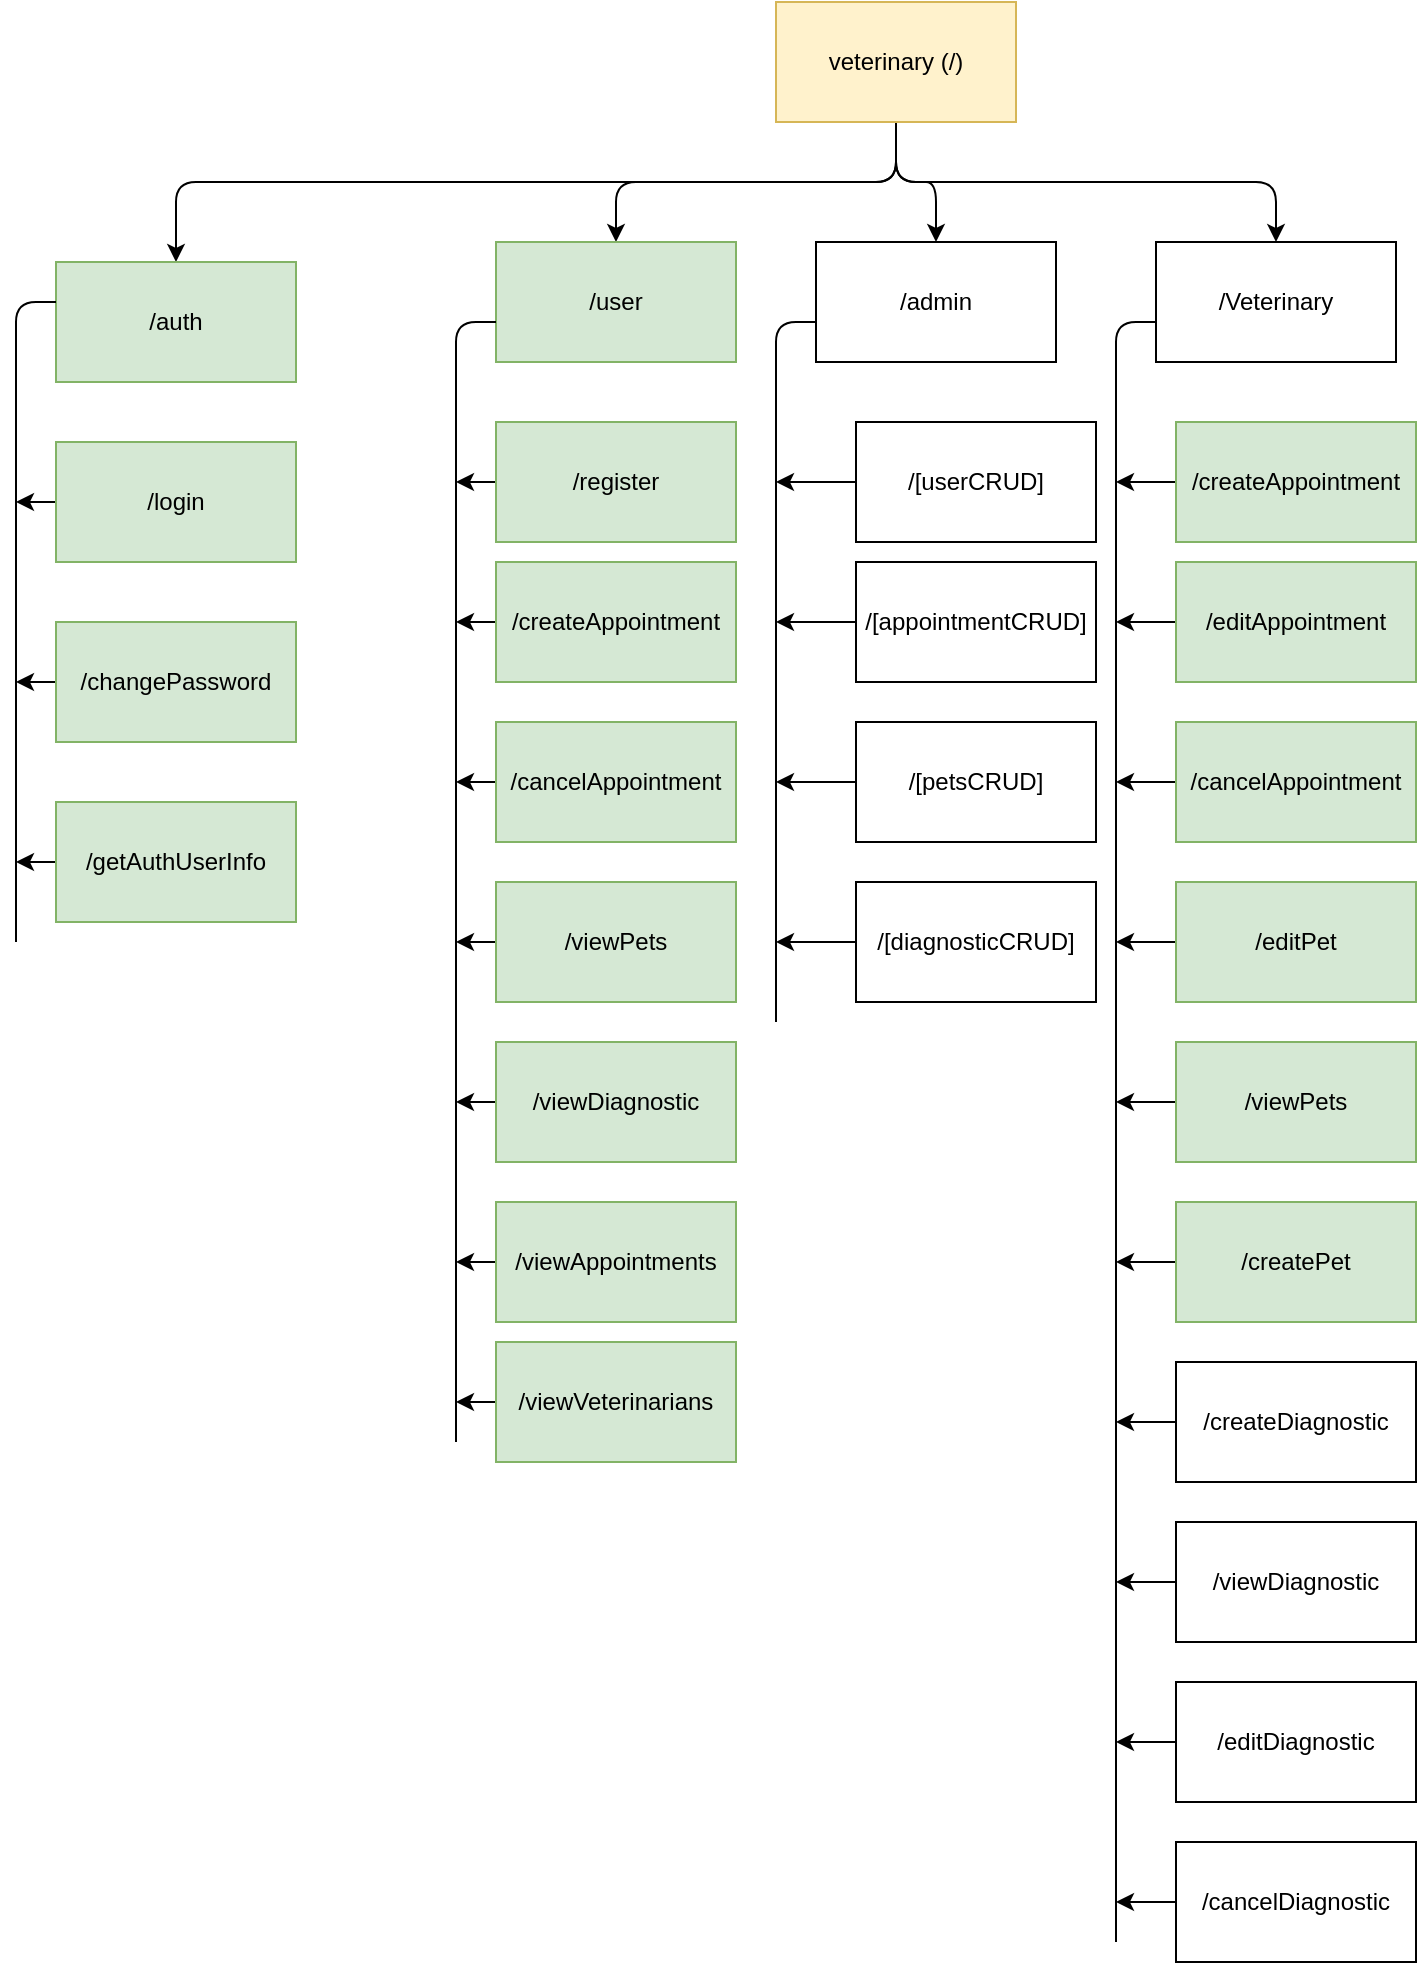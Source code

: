<mxfile>
    <diagram id="RPAzpnmm1RsqbhSX1ocx" name="Page-1">
        <mxGraphModel dx="1642" dy="507" grid="1" gridSize="10" guides="1" tooltips="1" connect="1" arrows="1" fold="1" page="1" pageScale="1" pageWidth="850" pageHeight="1100" math="0" shadow="0">
            <root>
                <mxCell id="0"/>
                <mxCell id="1" parent="0"/>
                <mxCell id="36" style="edgeStyle=none;html=1;entryX=0.5;entryY=0;entryDx=0;entryDy=0;exitX=0.5;exitY=1;exitDx=0;exitDy=0;" parent="1" source="2" target="3" edge="1">
                    <mxGeometry relative="1" as="geometry">
                        <Array as="points">
                            <mxPoint x="370" y="170"/>
                            <mxPoint x="230" y="170"/>
                        </Array>
                    </mxGeometry>
                </mxCell>
                <mxCell id="37" style="edgeStyle=none;html=1;exitX=0.5;exitY=1;exitDx=0;exitDy=0;entryX=0.5;entryY=0;entryDx=0;entryDy=0;" parent="1" source="2" target="4" edge="1">
                    <mxGeometry relative="1" as="geometry">
                        <Array as="points">
                            <mxPoint x="370" y="170"/>
                            <mxPoint x="390" y="170"/>
                        </Array>
                    </mxGeometry>
                </mxCell>
                <mxCell id="38" style="edgeStyle=none;html=1;entryX=0.5;entryY=0;entryDx=0;entryDy=0;exitX=0.5;exitY=1;exitDx=0;exitDy=0;" parent="1" source="2" target="5" edge="1">
                    <mxGeometry relative="1" as="geometry">
                        <Array as="points">
                            <mxPoint x="370" y="170"/>
                            <mxPoint x="560" y="170"/>
                        </Array>
                    </mxGeometry>
                </mxCell>
                <mxCell id="68" style="edgeStyle=none;html=1;exitX=0.5;exitY=1;exitDx=0;exitDy=0;" parent="1" source="2" edge="1">
                    <mxGeometry relative="1" as="geometry">
                        <Array as="points">
                            <mxPoint x="370" y="170"/>
                            <mxPoint x="10" y="170"/>
                        </Array>
                        <mxPoint x="10" y="210" as="targetPoint"/>
                    </mxGeometry>
                </mxCell>
                <mxCell id="2" value="veterinary (/)" style="rounded=0;whiteSpace=wrap;html=1;fillColor=#fff2cc;strokeColor=#d6b656;" parent="1" vertex="1">
                    <mxGeometry x="310" y="80" width="120" height="60" as="geometry"/>
                </mxCell>
                <mxCell id="3" value="/user" style="rounded=0;whiteSpace=wrap;html=1;fillColor=#d5e8d4;strokeColor=#82b366;" parent="1" vertex="1">
                    <mxGeometry x="170" y="200" width="120" height="60" as="geometry"/>
                </mxCell>
                <mxCell id="4" value="/admin" style="rounded=0;whiteSpace=wrap;html=1;" parent="1" vertex="1">
                    <mxGeometry x="330" y="200" width="120" height="60" as="geometry"/>
                </mxCell>
                <mxCell id="5" value="/Veterinary" style="rounded=0;whiteSpace=wrap;html=1;" parent="1" vertex="1">
                    <mxGeometry x="500" y="200" width="120" height="60" as="geometry"/>
                </mxCell>
                <mxCell id="44" style="edgeStyle=none;html=1;" parent="1" source="7" edge="1">
                    <mxGeometry relative="1" as="geometry">
                        <mxPoint x="150.0" y="320" as="targetPoint"/>
                    </mxGeometry>
                </mxCell>
                <mxCell id="7" value="/register" style="rounded=0;whiteSpace=wrap;html=1;fillColor=#d5e8d4;strokeColor=#82b366;" parent="1" vertex="1">
                    <mxGeometry x="170" y="290" width="120" height="60" as="geometry"/>
                </mxCell>
                <mxCell id="46" style="edgeStyle=none;html=1;" parent="1" source="9" edge="1">
                    <mxGeometry relative="1" as="geometry">
                        <mxPoint x="150.0" y="390" as="targetPoint"/>
                    </mxGeometry>
                </mxCell>
                <mxCell id="9" value="/createAppointment" style="rounded=0;whiteSpace=wrap;html=1;fillColor=#d5e8d4;strokeColor=#82b366;" parent="1" vertex="1">
                    <mxGeometry x="170" y="360" width="120" height="60" as="geometry"/>
                </mxCell>
                <mxCell id="49" style="edgeStyle=none;html=1;" parent="1" source="10" edge="1">
                    <mxGeometry relative="1" as="geometry">
                        <mxPoint x="150.0" y="630" as="targetPoint"/>
                    </mxGeometry>
                </mxCell>
                <mxCell id="10" value="/viewDiagnostic" style="rounded=0;whiteSpace=wrap;html=1;fillColor=#d5e8d4;strokeColor=#82b366;" parent="1" vertex="1">
                    <mxGeometry x="170" y="600" width="120" height="60" as="geometry"/>
                </mxCell>
                <mxCell id="51" style="edgeStyle=none;html=1;" parent="1" source="11" edge="1">
                    <mxGeometry relative="1" as="geometry">
                        <mxPoint x="310" y="320" as="targetPoint"/>
                    </mxGeometry>
                </mxCell>
                <mxCell id="11" value="/[userCRUD]" style="rounded=0;whiteSpace=wrap;html=1;" parent="1" vertex="1">
                    <mxGeometry x="350" y="290" width="120" height="60" as="geometry"/>
                </mxCell>
                <mxCell id="74" style="edgeStyle=none;html=1;" parent="1" source="12" edge="1">
                    <mxGeometry relative="1" as="geometry">
                        <mxPoint x="-70" y="330" as="targetPoint"/>
                    </mxGeometry>
                </mxCell>
                <mxCell id="12" value="/login" style="rounded=0;whiteSpace=wrap;html=1;fillColor=#d5e8d4;strokeColor=#82b366;" parent="1" vertex="1">
                    <mxGeometry x="-50" y="300" width="120" height="60" as="geometry"/>
                </mxCell>
                <mxCell id="76" style="edgeStyle=none;html=1;" parent="1" source="13" edge="1">
                    <mxGeometry relative="1" as="geometry">
                        <mxPoint x="-70" y="420" as="targetPoint"/>
                    </mxGeometry>
                </mxCell>
                <mxCell id="13" value="/changePassword" style="rounded=0;whiteSpace=wrap;html=1;fillColor=#d5e8d4;strokeColor=#82b366;" parent="1" vertex="1">
                    <mxGeometry x="-50" y="390" width="120" height="60" as="geometry"/>
                </mxCell>
                <mxCell id="55" style="edgeStyle=none;html=1;" parent="1" source="14" edge="1">
                    <mxGeometry relative="1" as="geometry">
                        <mxPoint x="310" y="390" as="targetPoint"/>
                    </mxGeometry>
                </mxCell>
                <mxCell id="14" value="/[appointmentCRUD]" style="rounded=0;whiteSpace=wrap;html=1;" parent="1" vertex="1">
                    <mxGeometry x="350" y="360" width="120" height="60" as="geometry"/>
                </mxCell>
                <mxCell id="56" style="edgeStyle=none;html=1;" parent="1" source="17" edge="1">
                    <mxGeometry relative="1" as="geometry">
                        <mxPoint x="310" y="470" as="targetPoint"/>
                    </mxGeometry>
                </mxCell>
                <mxCell id="17" value="/[petsCRUD]" style="rounded=0;whiteSpace=wrap;html=1;" parent="1" vertex="1">
                    <mxGeometry x="350" y="440" width="120" height="60" as="geometry"/>
                </mxCell>
                <mxCell id="57" style="edgeStyle=none;html=1;" parent="1" source="18" edge="1">
                    <mxGeometry relative="1" as="geometry">
                        <mxPoint x="310" y="550" as="targetPoint"/>
                    </mxGeometry>
                </mxCell>
                <mxCell id="18" value="/[diagnosticCRUD]" style="rounded=0;whiteSpace=wrap;html=1;" parent="1" vertex="1">
                    <mxGeometry x="350" y="520" width="120" height="60" as="geometry"/>
                </mxCell>
                <mxCell id="58" style="edgeStyle=none;html=1;" parent="1" source="19" edge="1">
                    <mxGeometry relative="1" as="geometry">
                        <mxPoint x="480" y="320" as="targetPoint"/>
                    </mxGeometry>
                </mxCell>
                <mxCell id="19" value="/createAppointment" style="rounded=0;whiteSpace=wrap;html=1;fillColor=#d5e8d4;strokeColor=#82b366;" parent="1" vertex="1">
                    <mxGeometry x="510" y="290" width="120" height="60" as="geometry"/>
                </mxCell>
                <mxCell id="64" style="edgeStyle=none;html=1;" parent="1" source="25" edge="1">
                    <mxGeometry relative="1" as="geometry">
                        <mxPoint x="480" y="630" as="targetPoint"/>
                    </mxGeometry>
                </mxCell>
                <mxCell id="25" value="/viewPets" style="rounded=0;whiteSpace=wrap;html=1;fillColor=#d5e8d4;strokeColor=#82b366;" parent="1" vertex="1">
                    <mxGeometry x="510" y="600" width="120" height="60" as="geometry"/>
                </mxCell>
                <mxCell id="48" style="edgeStyle=none;html=1;" parent="1" source="27" edge="1">
                    <mxGeometry relative="1" as="geometry">
                        <mxPoint x="150.0" y="550" as="targetPoint"/>
                    </mxGeometry>
                </mxCell>
                <mxCell id="27" value="/viewPets" style="rounded=0;whiteSpace=wrap;html=1;fillColor=#d5e8d4;strokeColor=#82b366;" parent="1" vertex="1">
                    <mxGeometry x="170" y="520" width="120" height="60" as="geometry"/>
                </mxCell>
                <mxCell id="59" style="edgeStyle=none;html=1;" parent="1" source="29" edge="1">
                    <mxGeometry relative="1" as="geometry">
                        <mxPoint x="480" y="390" as="targetPoint"/>
                    </mxGeometry>
                </mxCell>
                <mxCell id="29" value="/editAppointment" style="rounded=0;whiteSpace=wrap;html=1;fillColor=#d5e8d4;strokeColor=#82b366;" parent="1" vertex="1">
                    <mxGeometry x="510" y="360" width="120" height="60" as="geometry"/>
                </mxCell>
                <mxCell id="60" style="edgeStyle=none;html=1;" parent="1" source="30" edge="1">
                    <mxGeometry relative="1" as="geometry">
                        <mxPoint x="480" y="470" as="targetPoint"/>
                    </mxGeometry>
                </mxCell>
                <mxCell id="30" value="/cancelAppointment" style="rounded=0;whiteSpace=wrap;html=1;fillColor=#d5e8d4;strokeColor=#82b366;" parent="1" vertex="1">
                    <mxGeometry x="510" y="440" width="120" height="60" as="geometry"/>
                </mxCell>
                <mxCell id="65" style="edgeStyle=none;html=1;" parent="1" source="31" edge="1">
                    <mxGeometry relative="1" as="geometry">
                        <mxPoint x="480" y="710" as="targetPoint"/>
                    </mxGeometry>
                </mxCell>
                <mxCell id="31" value="/createPet" style="rounded=0;whiteSpace=wrap;html=1;fillColor=#d5e8d4;strokeColor=#82b366;" parent="1" vertex="1">
                    <mxGeometry x="510" y="680" width="120" height="60" as="geometry"/>
                </mxCell>
                <mxCell id="66" style="edgeStyle=none;html=1;" parent="1" source="32" edge="1">
                    <mxGeometry relative="1" as="geometry">
                        <mxPoint x="480" y="550" as="targetPoint"/>
                    </mxGeometry>
                </mxCell>
                <mxCell id="32" value="/editPet" style="rounded=0;whiteSpace=wrap;html=1;fillColor=#d5e8d4;strokeColor=#82b366;" parent="1" vertex="1">
                    <mxGeometry x="510" y="520" width="120" height="60" as="geometry"/>
                </mxCell>
                <mxCell id="47" style="edgeStyle=none;html=1;" parent="1" source="34" edge="1">
                    <mxGeometry relative="1" as="geometry">
                        <mxPoint x="150.0" y="470" as="targetPoint"/>
                    </mxGeometry>
                </mxCell>
                <mxCell id="34" value="/cancelAppointment" style="rounded=0;whiteSpace=wrap;html=1;fillColor=#d5e8d4;strokeColor=#82b366;" parent="1" vertex="1">
                    <mxGeometry x="170" y="440" width="120" height="60" as="geometry"/>
                </mxCell>
                <mxCell id="40" value="" style="endArrow=none;html=1;" parent="1" edge="1">
                    <mxGeometry width="50" height="50" relative="1" as="geometry">
                        <mxPoint x="150" y="800" as="sourcePoint"/>
                        <mxPoint x="170" y="240" as="targetPoint"/>
                        <Array as="points">
                            <mxPoint x="150" y="240"/>
                        </Array>
                    </mxGeometry>
                </mxCell>
                <mxCell id="41" value="" style="endArrow=none;html=1;" parent="1" edge="1">
                    <mxGeometry width="50" height="50" relative="1" as="geometry">
                        <mxPoint x="310" y="590" as="sourcePoint"/>
                        <mxPoint x="330" y="240" as="targetPoint"/>
                        <Array as="points">
                            <mxPoint x="310" y="240"/>
                        </Array>
                    </mxGeometry>
                </mxCell>
                <mxCell id="42" value="" style="endArrow=none;html=1;" parent="1" edge="1">
                    <mxGeometry width="50" height="50" relative="1" as="geometry">
                        <mxPoint x="480" y="1050" as="sourcePoint"/>
                        <mxPoint x="500" y="240" as="targetPoint"/>
                        <Array as="points">
                            <mxPoint x="480" y="240"/>
                        </Array>
                    </mxGeometry>
                </mxCell>
                <mxCell id="72" value="/auth" style="rounded=0;whiteSpace=wrap;html=1;fillColor=#d5e8d4;strokeColor=#82b366;" parent="1" vertex="1">
                    <mxGeometry x="-50" y="210" width="120" height="60" as="geometry"/>
                </mxCell>
                <mxCell id="73" value="" style="endArrow=none;html=1;" parent="1" edge="1">
                    <mxGeometry width="50" height="50" relative="1" as="geometry">
                        <mxPoint x="-70" y="550" as="sourcePoint"/>
                        <mxPoint x="-50" y="230" as="targetPoint"/>
                        <Array as="points">
                            <mxPoint x="-70" y="230"/>
                        </Array>
                    </mxGeometry>
                </mxCell>
                <mxCell id="78" style="edgeStyle=none;html=1;" parent="1" source="77" edge="1">
                    <mxGeometry relative="1" as="geometry">
                        <mxPoint x="-70" y="510" as="targetPoint"/>
                    </mxGeometry>
                </mxCell>
                <mxCell id="77" value="/getAuthUserInfo" style="rounded=0;whiteSpace=wrap;html=1;fillColor=#d5e8d4;strokeColor=#82b366;" parent="1" vertex="1">
                    <mxGeometry x="-50" y="480" width="120" height="60" as="geometry"/>
                </mxCell>
                <mxCell id="80" style="edgeStyle=none;html=1;" parent="1" source="81" edge="1">
                    <mxGeometry relative="1" as="geometry">
                        <mxPoint x="150.0" y="710" as="targetPoint"/>
                    </mxGeometry>
                </mxCell>
                <mxCell id="81" value="/viewAppointments" style="rounded=0;whiteSpace=wrap;html=1;fillColor=#d5e8d4;strokeColor=#82b366;" parent="1" vertex="1">
                    <mxGeometry x="170" y="680" width="120" height="60" as="geometry"/>
                </mxCell>
                <mxCell id="87" style="edgeStyle=none;html=1;" parent="1" source="88" edge="1">
                    <mxGeometry relative="1" as="geometry">
                        <mxPoint x="150.0" y="780" as="targetPoint"/>
                    </mxGeometry>
                </mxCell>
                <mxCell id="88" value="/viewVeterinarians" style="rounded=0;whiteSpace=wrap;html=1;fillColor=#d5e8d4;strokeColor=#82b366;" parent="1" vertex="1">
                    <mxGeometry x="170" y="750" width="120" height="60" as="geometry"/>
                </mxCell>
                <mxCell id="93" style="edgeStyle=none;html=1;" parent="1" source="94" edge="1">
                    <mxGeometry relative="1" as="geometry">
                        <mxPoint x="480" y="1030" as="targetPoint"/>
                    </mxGeometry>
                </mxCell>
                <mxCell id="94" value="/cancelDiagnostic" style="rounded=0;whiteSpace=wrap;html=1;" parent="1" vertex="1">
                    <mxGeometry x="510" y="1000" width="120" height="60" as="geometry"/>
                </mxCell>
                <mxCell id="97" style="edgeStyle=none;html=1;" parent="1" source="98" edge="1">
                    <mxGeometry relative="1" as="geometry">
                        <mxPoint x="480" y="790" as="targetPoint"/>
                    </mxGeometry>
                </mxCell>
                <mxCell id="98" value="/createDiagnostic" style="rounded=0;whiteSpace=wrap;html=1;" parent="1" vertex="1">
                    <mxGeometry x="510" y="760" width="120" height="60" as="geometry"/>
                </mxCell>
                <mxCell id="99" style="edgeStyle=none;html=1;" parent="1" source="100" edge="1">
                    <mxGeometry relative="1" as="geometry">
                        <mxPoint x="480" y="950" as="targetPoint"/>
                    </mxGeometry>
                </mxCell>
                <mxCell id="100" value="/editDiagnostic" style="rounded=0;whiteSpace=wrap;html=1;" parent="1" vertex="1">
                    <mxGeometry x="510" y="920" width="120" height="60" as="geometry"/>
                </mxCell>
                <mxCell id="101" style="edgeStyle=none;html=1;" parent="1" source="102" edge="1">
                    <mxGeometry relative="1" as="geometry">
                        <mxPoint x="480" y="870" as="targetPoint"/>
                    </mxGeometry>
                </mxCell>
                <mxCell id="102" value="/viewDiagnostic" style="rounded=0;whiteSpace=wrap;html=1;" parent="1" vertex="1">
                    <mxGeometry x="510" y="840" width="120" height="60" as="geometry"/>
                </mxCell>
            </root>
        </mxGraphModel>
    </diagram>
</mxfile>